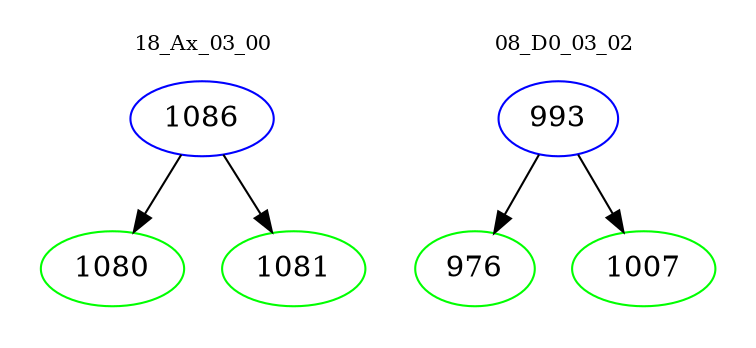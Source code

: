 digraph{
subgraph cluster_0 {
color = white
label = "18_Ax_03_00";
fontsize=10;
T0_1086 [label="1086", color="blue"]
T0_1086 -> T0_1080 [color="black"]
T0_1080 [label="1080", color="green"]
T0_1086 -> T0_1081 [color="black"]
T0_1081 [label="1081", color="green"]
}
subgraph cluster_1 {
color = white
label = "08_D0_03_02";
fontsize=10;
T1_993 [label="993", color="blue"]
T1_993 -> T1_976 [color="black"]
T1_976 [label="976", color="green"]
T1_993 -> T1_1007 [color="black"]
T1_1007 [label="1007", color="green"]
}
}

